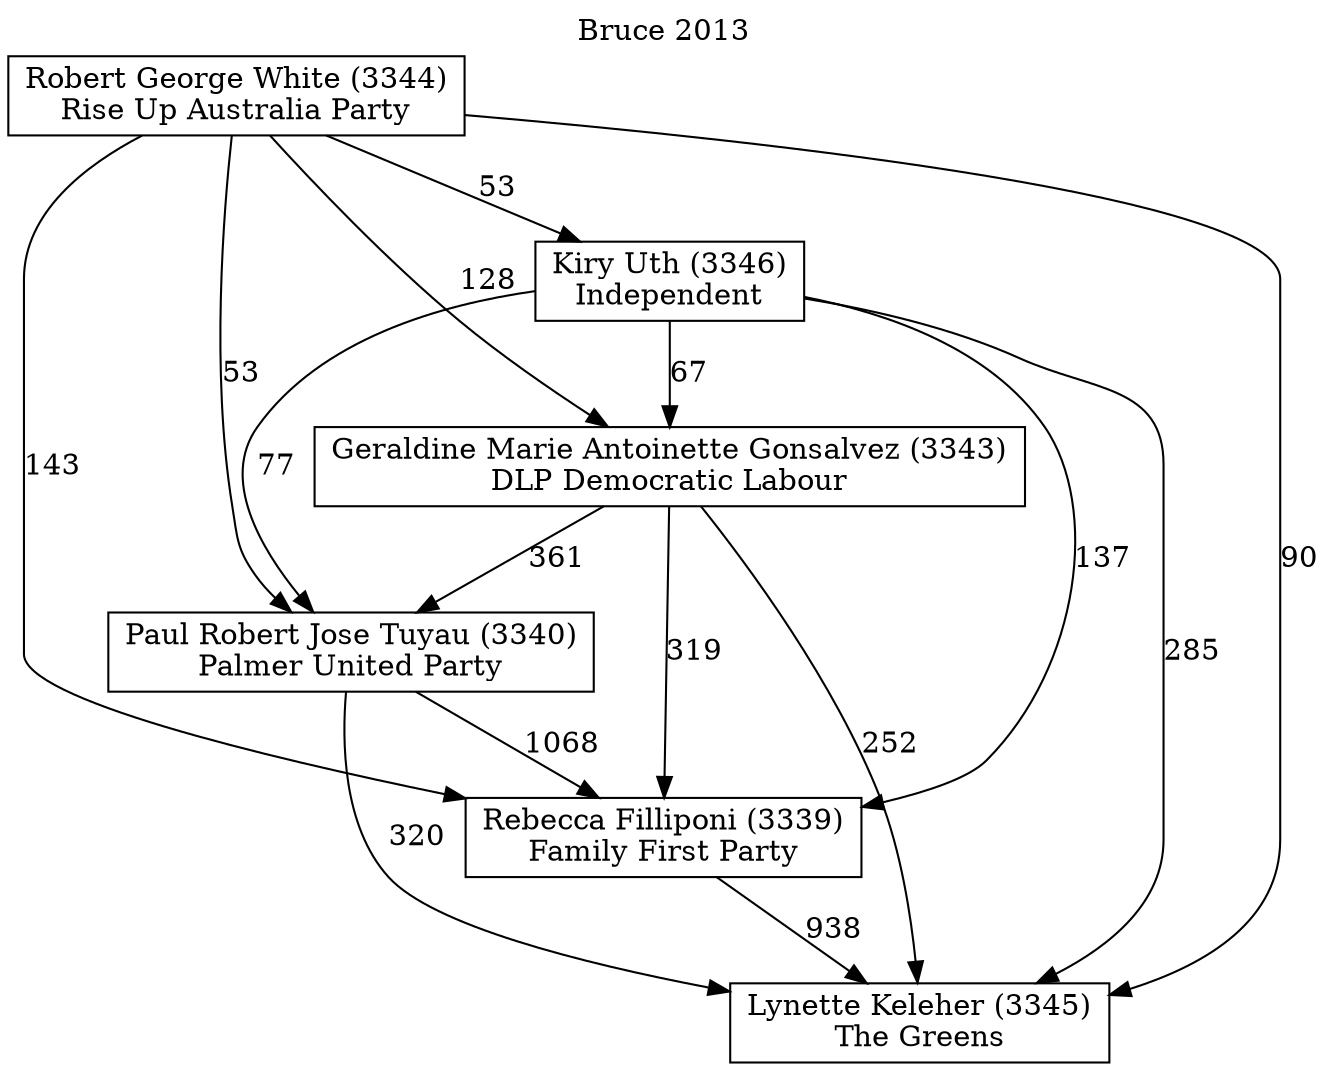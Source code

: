// House preference flow
digraph "Lynette Keleher (3345)_Bruce_2013" {
	graph [label="Bruce 2013" labelloc=t mclimit=10]
	node [shape=box]
	"Geraldine Marie Antoinette Gonsalvez (3343)" [label="Geraldine Marie Antoinette Gonsalvez (3343)
DLP Democratic Labour"]
	"Kiry Uth (3346)" [label="Kiry Uth (3346)
Independent"]
	"Lynette Keleher (3345)" [label="Lynette Keleher (3345)
The Greens"]
	"Paul Robert Jose Tuyau (3340)" [label="Paul Robert Jose Tuyau (3340)
Palmer United Party"]
	"Rebecca Filliponi (3339)" [label="Rebecca Filliponi (3339)
Family First Party"]
	"Robert George White (3344)" [label="Robert George White (3344)
Rise Up Australia Party"]
	"Geraldine Marie Antoinette Gonsalvez (3343)" -> "Lynette Keleher (3345)" [label=252]
	"Geraldine Marie Antoinette Gonsalvez (3343)" -> "Paul Robert Jose Tuyau (3340)" [label=361]
	"Geraldine Marie Antoinette Gonsalvez (3343)" -> "Rebecca Filliponi (3339)" [label=319]
	"Kiry Uth (3346)" -> "Geraldine Marie Antoinette Gonsalvez (3343)" [label=67]
	"Kiry Uth (3346)" -> "Lynette Keleher (3345)" [label=285]
	"Kiry Uth (3346)" -> "Paul Robert Jose Tuyau (3340)" [label=77]
	"Kiry Uth (3346)" -> "Rebecca Filliponi (3339)" [label=137]
	"Paul Robert Jose Tuyau (3340)" -> "Lynette Keleher (3345)" [label=320]
	"Paul Robert Jose Tuyau (3340)" -> "Rebecca Filliponi (3339)" [label=1068]
	"Rebecca Filliponi (3339)" -> "Lynette Keleher (3345)" [label=938]
	"Robert George White (3344)" -> "Geraldine Marie Antoinette Gonsalvez (3343)" [label=128]
	"Robert George White (3344)" -> "Kiry Uth (3346)" [label=53]
	"Robert George White (3344)" -> "Lynette Keleher (3345)" [label=90]
	"Robert George White (3344)" -> "Paul Robert Jose Tuyau (3340)" [label=53]
	"Robert George White (3344)" -> "Rebecca Filliponi (3339)" [label=143]
}
